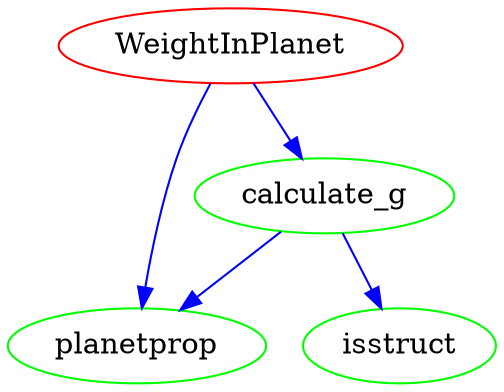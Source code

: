 strict digraph  {
	WeightInPlanet	 [color=red];
	planetprop	 [color=green];
	WeightInPlanet -> planetprop	 [color=blue];
	calculate_g	 [color=green];
	WeightInPlanet -> calculate_g	 [color=blue];
	isstruct	 [color=green];
	calculate_g -> isstruct	 [color=blue];
	calculate_g -> planetprop	 [color=blue];
}
